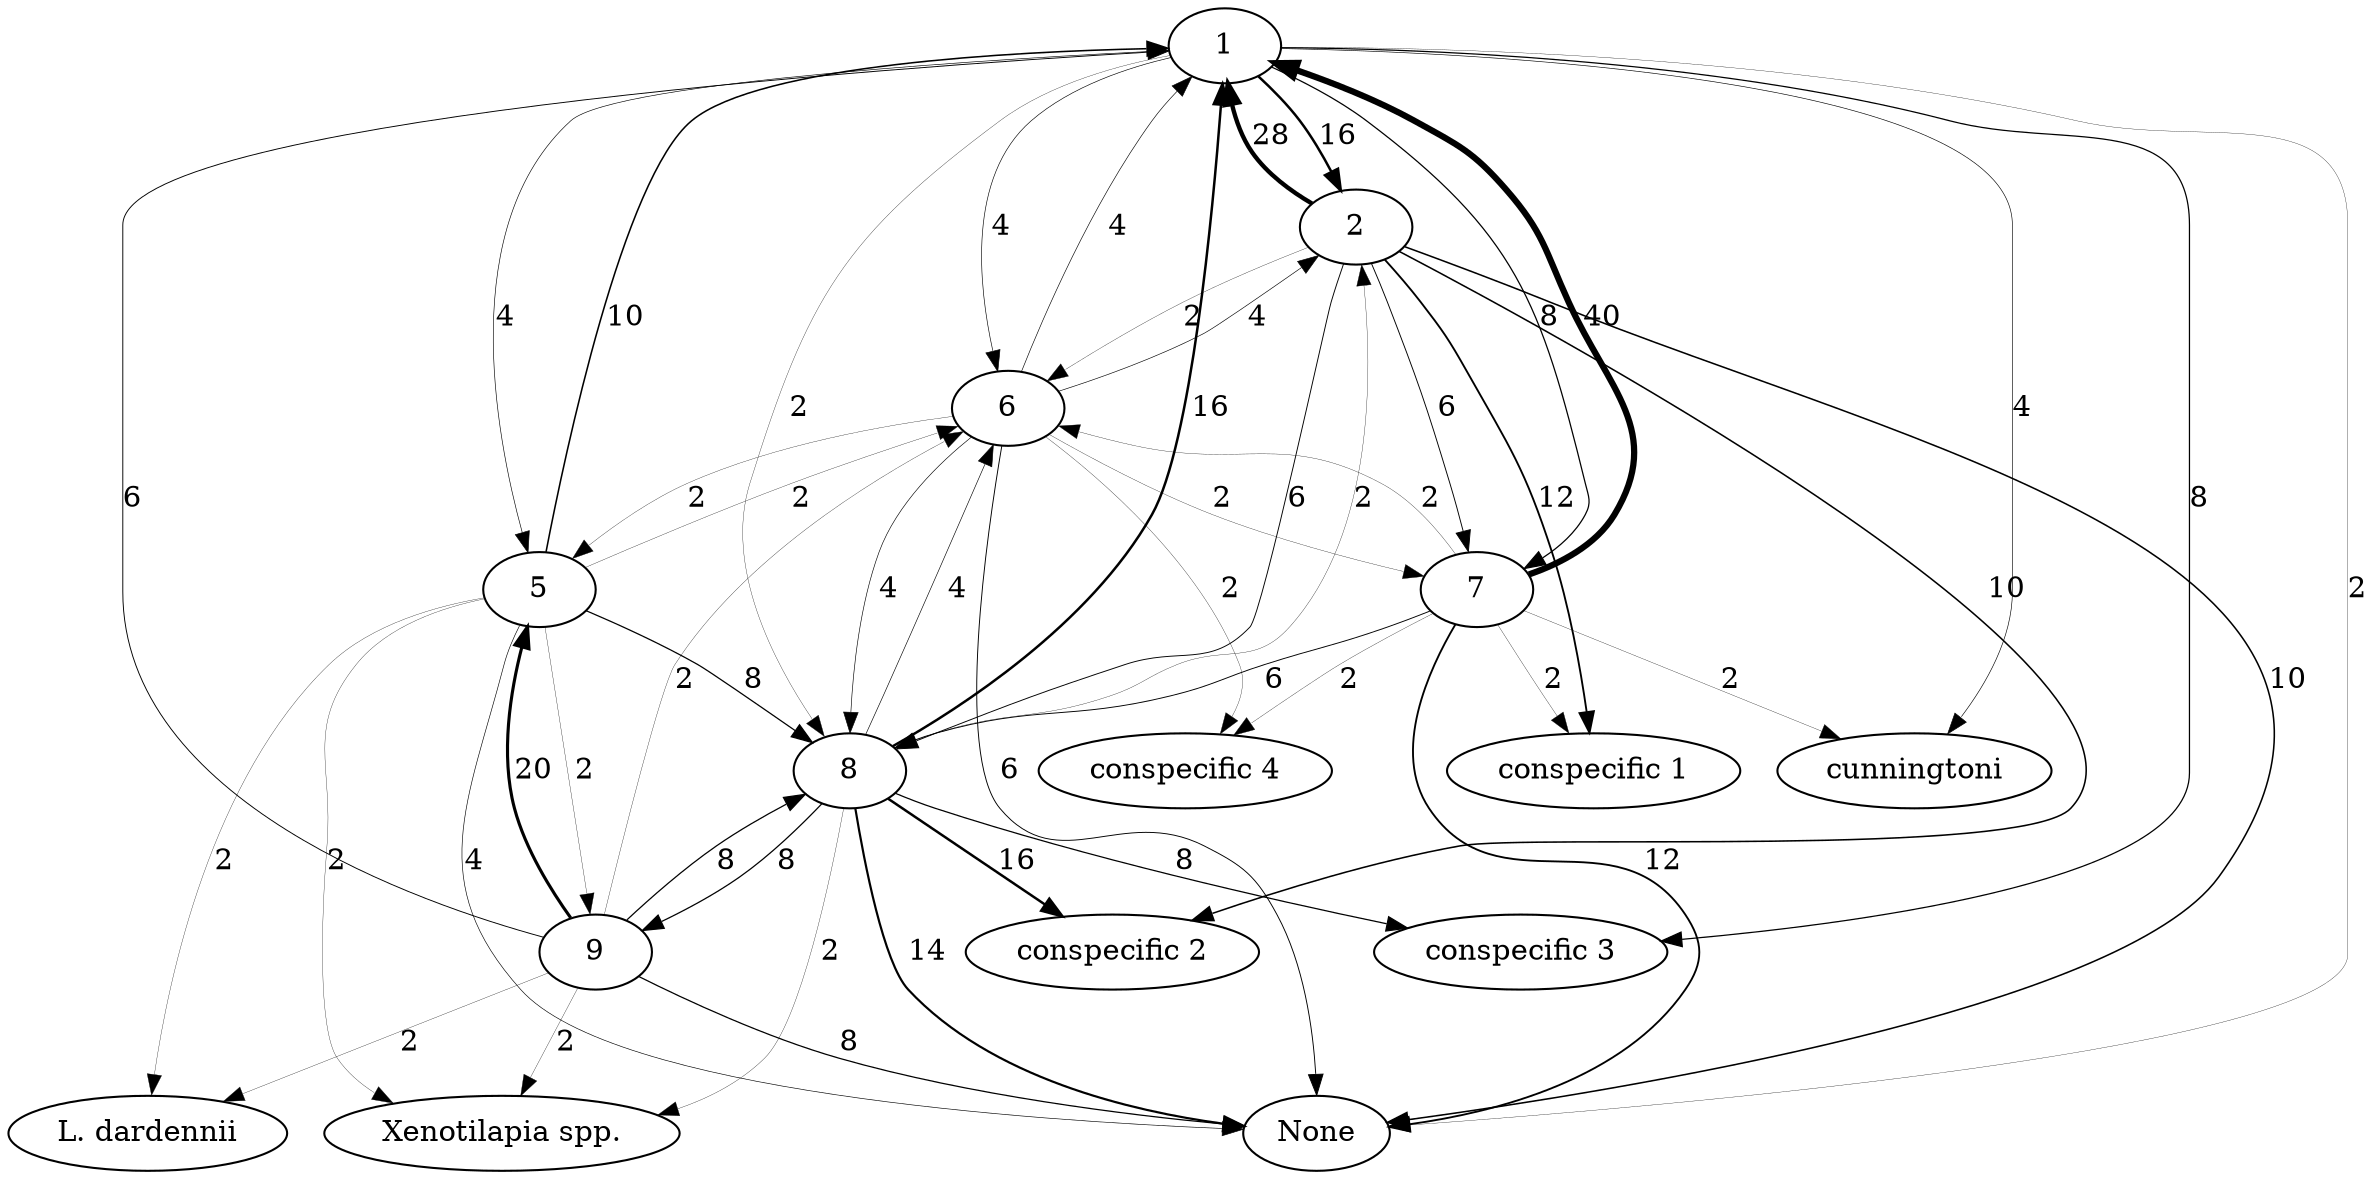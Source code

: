 strict digraph  {
1;
2;
5;
6;
7;
8;
None;
"conspecific 3";
cunningtoni;
"conspecific 1";
"conspecific 2";
9;
"L. dardennii";
"Xenotilapia spp.";
"conspecific 4";
1 -> 2  [label=16, penwidth="1.2"];
1 -> 5  [label=4, penwidth="0.3"];
1 -> 6  [label=4, penwidth="0.3"];
1 -> 7  [label=8, penwidth="0.6"];
1 -> 8  [label=2, penwidth="0.15"];
1 -> None  [label=2, penwidth="0.15"];
1 -> "conspecific 3"  [label=8, penwidth="0.6"];
1 -> cunningtoni  [label=4, penwidth="0.3"];
2 -> 1  [label=28, penwidth="2.1"];
2 -> 6  [label=2, penwidth="0.15"];
2 -> 7  [label=6, penwidth="0.45"];
2 -> 8  [label=6, penwidth="0.45"];
2 -> None  [label=10, penwidth="0.75"];
2 -> "conspecific 1"  [label=12, penwidth="0.9"];
2 -> "conspecific 2"  [label=10, penwidth="0.75"];
5 -> 1  [label=10, penwidth="0.75"];
5 -> 6  [label=2, penwidth="0.15"];
5 -> 8  [label=8, penwidth="0.6"];
5 -> 9  [label=2, penwidth="0.15"];
5 -> "L. dardennii"  [label=2, penwidth="0.15"];
5 -> None  [label=4, penwidth="0.3"];
5 -> "Xenotilapia spp."  [label=2, penwidth="0.15"];
6 -> 1  [label=4, penwidth="0.3"];
6 -> 2  [label=4, penwidth="0.3"];
6 -> 5  [label=2, penwidth="0.15"];
6 -> 7  [label=2, penwidth="0.15"];
6 -> 8  [label=4, penwidth="0.3"];
6 -> None  [label=6, penwidth="0.45"];
6 -> "conspecific 4"  [label=2, penwidth="0.15"];
7 -> 1  [label=40, penwidth="3.0"];
7 -> 6  [label=2, penwidth="0.15"];
7 -> 8  [label=6, penwidth="0.45"];
7 -> None  [label=12, penwidth="0.9"];
7 -> "conspecific 1"  [label=2, penwidth="0.15"];
7 -> "conspecific 4"  [label=2, penwidth="0.15"];
7 -> cunningtoni  [label=2, penwidth="0.15"];
8 -> 1  [label=16, penwidth="1.2"];
8 -> 2  [label=2, penwidth="0.15"];
8 -> 6  [label=4, penwidth="0.3"];
8 -> 9  [label=8, penwidth="0.6"];
8 -> None  [label=14, penwidth="1.05"];
8 -> "Xenotilapia spp."  [label=2, penwidth="0.15"];
8 -> "conspecific 2"  [label=16, penwidth="1.2"];
8 -> "conspecific 3"  [label=8, penwidth="0.6"];
9 -> 1  [label=6, penwidth="0.45"];
9 -> 5  [label=20, penwidth="1.5"];
9 -> 6  [label=2, penwidth="0.15"];
9 -> 8  [label=8, penwidth="0.6"];
9 -> "L. dardennii"  [label=2, penwidth="0.15"];
9 -> None  [label=8, penwidth="0.6"];
9 -> "Xenotilapia spp."  [label=2, penwidth="0.15"];
}

